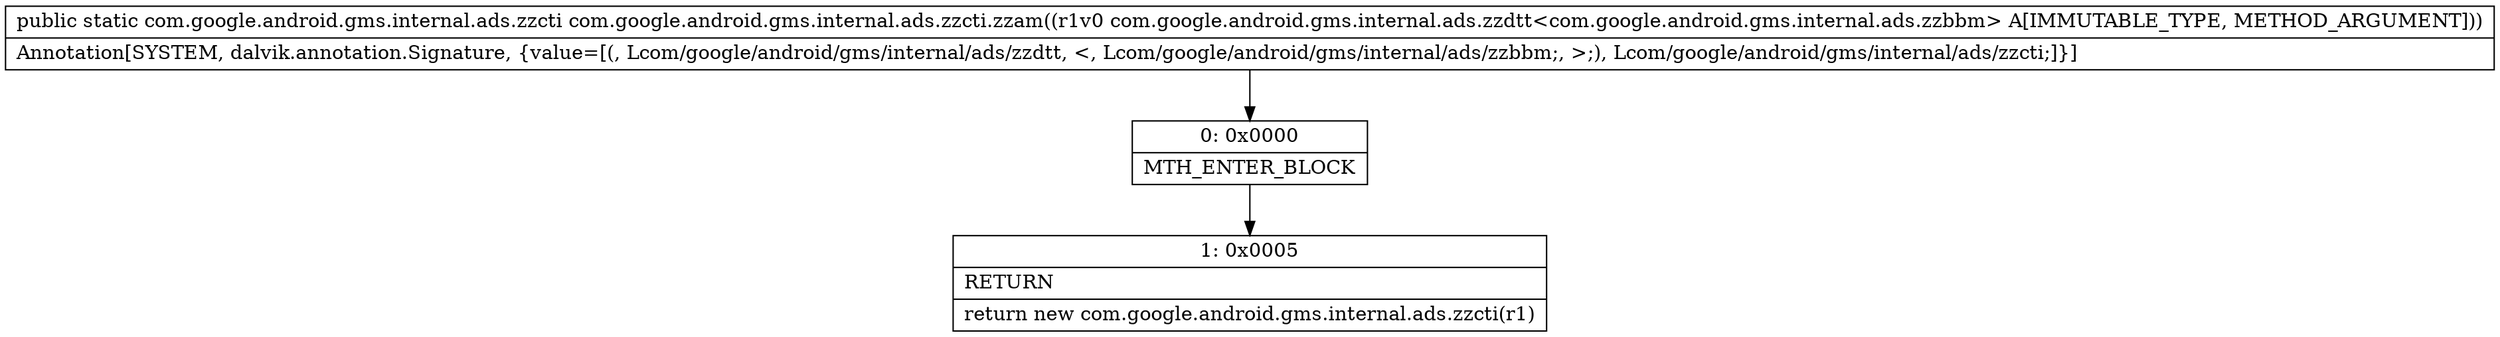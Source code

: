 digraph "CFG forcom.google.android.gms.internal.ads.zzcti.zzam(Lcom\/google\/android\/gms\/internal\/ads\/zzdtt;)Lcom\/google\/android\/gms\/internal\/ads\/zzcti;" {
Node_0 [shape=record,label="{0\:\ 0x0000|MTH_ENTER_BLOCK\l}"];
Node_1 [shape=record,label="{1\:\ 0x0005|RETURN\l|return new com.google.android.gms.internal.ads.zzcti(r1)\l}"];
MethodNode[shape=record,label="{public static com.google.android.gms.internal.ads.zzcti com.google.android.gms.internal.ads.zzcti.zzam((r1v0 com.google.android.gms.internal.ads.zzdtt\<com.google.android.gms.internal.ads.zzbbm\> A[IMMUTABLE_TYPE, METHOD_ARGUMENT]))  | Annotation[SYSTEM, dalvik.annotation.Signature, \{value=[(, Lcom\/google\/android\/gms\/internal\/ads\/zzdtt, \<, Lcom\/google\/android\/gms\/internal\/ads\/zzbbm;, \>;), Lcom\/google\/android\/gms\/internal\/ads\/zzcti;]\}]\l}"];
MethodNode -> Node_0;
Node_0 -> Node_1;
}

